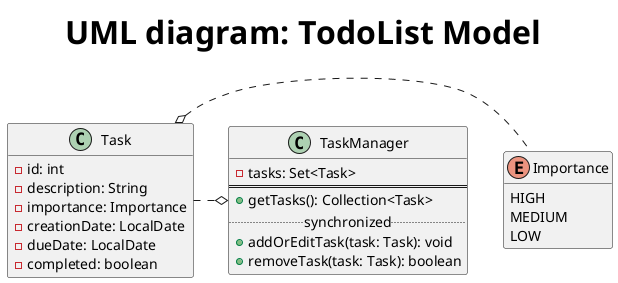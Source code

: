 @startuml
scale max 3000*3000
hide empty members
hide empty methods

skinparam titleFontSize 32
skinparam titleFontColor black
title
UML diagram: TodoList Model
endtitle

class Task {
    - id: int
    - description: String
    - importance: Importance
    - creationDate: LocalDate
    - dueDate: LocalDate
    - completed: boolean
}

enum Importance {
    HIGH
    MEDIUM
    LOW
}

class TaskManager {
    - tasks: Set<Task>
    ==
    + getTasks(): Collection<Task>
    .. synchronized ..
    + addOrEditTask(task: Task): void
    + removeTask(task: Task): boolean 
}

Importance .left.o Task
TaskManager o.left. Task

'========================================
' Liens avec les interfaces : héritage
' http://ecrucru.free.fr/?page=uml

' ..|> Implementation
' --|> Héritage

' --o Aggrégation
' --* Composition
' --> Association
' ..> Dépendence

@enduml
